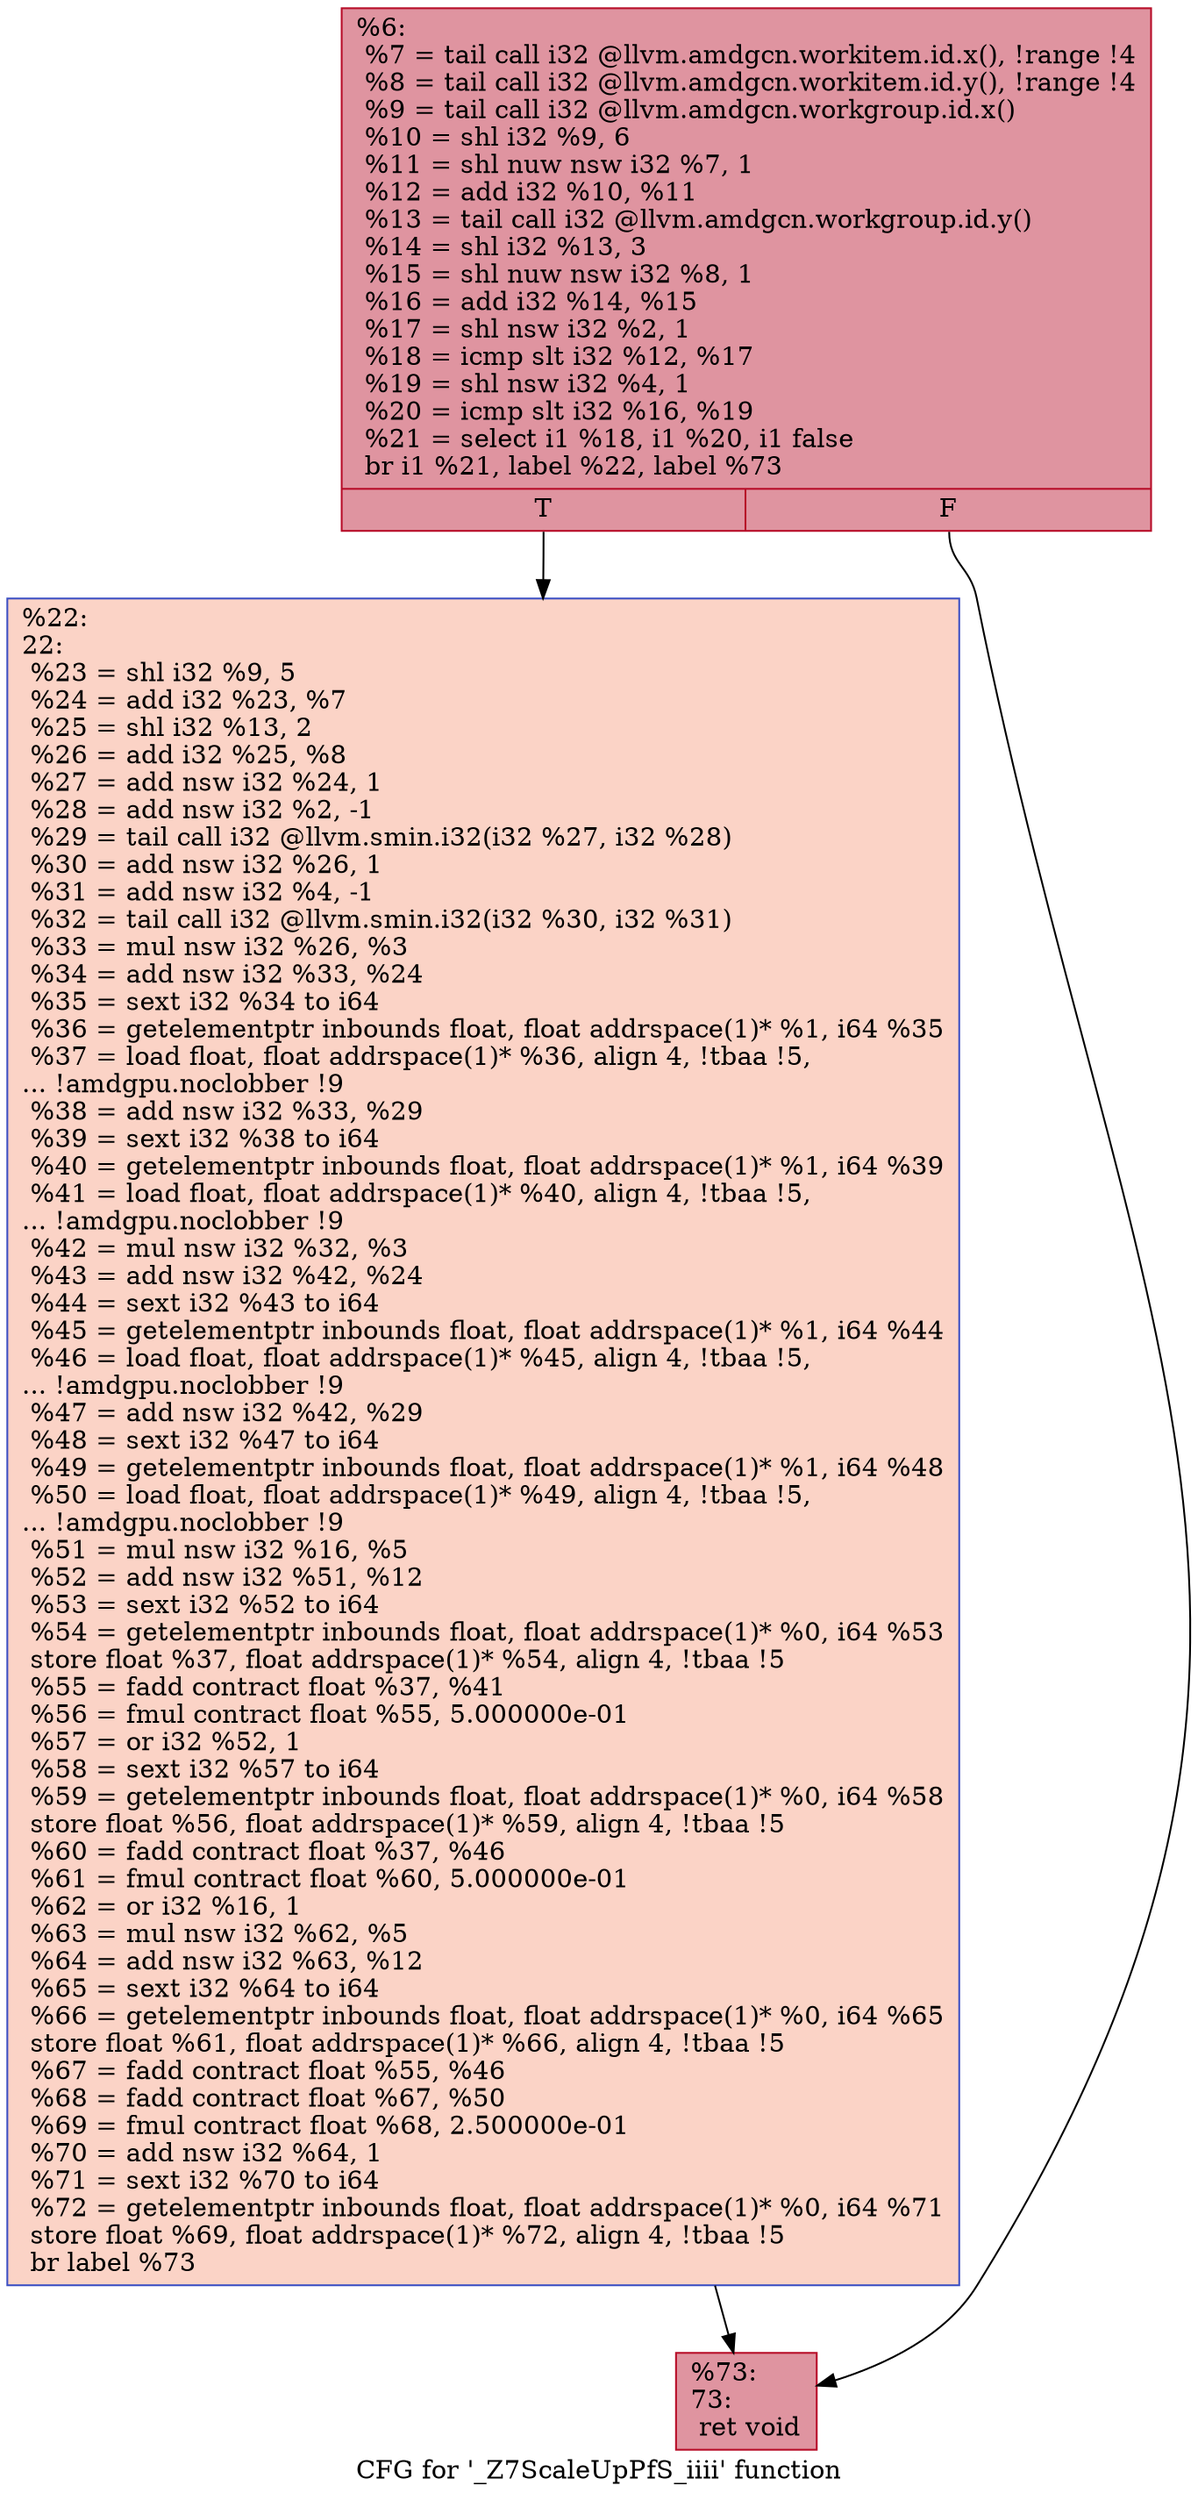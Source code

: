 digraph "CFG for '_Z7ScaleUpPfS_iiii' function" {
	label="CFG for '_Z7ScaleUpPfS_iiii' function";

	Node0x51169f0 [shape=record,color="#b70d28ff", style=filled, fillcolor="#b70d2870",label="{%6:\l  %7 = tail call i32 @llvm.amdgcn.workitem.id.x(), !range !4\l  %8 = tail call i32 @llvm.amdgcn.workitem.id.y(), !range !4\l  %9 = tail call i32 @llvm.amdgcn.workgroup.id.x()\l  %10 = shl i32 %9, 6\l  %11 = shl nuw nsw i32 %7, 1\l  %12 = add i32 %10, %11\l  %13 = tail call i32 @llvm.amdgcn.workgroup.id.y()\l  %14 = shl i32 %13, 3\l  %15 = shl nuw nsw i32 %8, 1\l  %16 = add i32 %14, %15\l  %17 = shl nsw i32 %2, 1\l  %18 = icmp slt i32 %12, %17\l  %19 = shl nsw i32 %4, 1\l  %20 = icmp slt i32 %16, %19\l  %21 = select i1 %18, i1 %20, i1 false\l  br i1 %21, label %22, label %73\l|{<s0>T|<s1>F}}"];
	Node0x51169f0:s0 -> Node0x5119110;
	Node0x51169f0:s1 -> Node0x51191a0;
	Node0x5119110 [shape=record,color="#3d50c3ff", style=filled, fillcolor="#f59c7d70",label="{%22:\l22:                                               \l  %23 = shl i32 %9, 5\l  %24 = add i32 %23, %7\l  %25 = shl i32 %13, 2\l  %26 = add i32 %25, %8\l  %27 = add nsw i32 %24, 1\l  %28 = add nsw i32 %2, -1\l  %29 = tail call i32 @llvm.smin.i32(i32 %27, i32 %28)\l  %30 = add nsw i32 %26, 1\l  %31 = add nsw i32 %4, -1\l  %32 = tail call i32 @llvm.smin.i32(i32 %30, i32 %31)\l  %33 = mul nsw i32 %26, %3\l  %34 = add nsw i32 %33, %24\l  %35 = sext i32 %34 to i64\l  %36 = getelementptr inbounds float, float addrspace(1)* %1, i64 %35\l  %37 = load float, float addrspace(1)* %36, align 4, !tbaa !5,\l... !amdgpu.noclobber !9\l  %38 = add nsw i32 %33, %29\l  %39 = sext i32 %38 to i64\l  %40 = getelementptr inbounds float, float addrspace(1)* %1, i64 %39\l  %41 = load float, float addrspace(1)* %40, align 4, !tbaa !5,\l... !amdgpu.noclobber !9\l  %42 = mul nsw i32 %32, %3\l  %43 = add nsw i32 %42, %24\l  %44 = sext i32 %43 to i64\l  %45 = getelementptr inbounds float, float addrspace(1)* %1, i64 %44\l  %46 = load float, float addrspace(1)* %45, align 4, !tbaa !5,\l... !amdgpu.noclobber !9\l  %47 = add nsw i32 %42, %29\l  %48 = sext i32 %47 to i64\l  %49 = getelementptr inbounds float, float addrspace(1)* %1, i64 %48\l  %50 = load float, float addrspace(1)* %49, align 4, !tbaa !5,\l... !amdgpu.noclobber !9\l  %51 = mul nsw i32 %16, %5\l  %52 = add nsw i32 %51, %12\l  %53 = sext i32 %52 to i64\l  %54 = getelementptr inbounds float, float addrspace(1)* %0, i64 %53\l  store float %37, float addrspace(1)* %54, align 4, !tbaa !5\l  %55 = fadd contract float %37, %41\l  %56 = fmul contract float %55, 5.000000e-01\l  %57 = or i32 %52, 1\l  %58 = sext i32 %57 to i64\l  %59 = getelementptr inbounds float, float addrspace(1)* %0, i64 %58\l  store float %56, float addrspace(1)* %59, align 4, !tbaa !5\l  %60 = fadd contract float %37, %46\l  %61 = fmul contract float %60, 5.000000e-01\l  %62 = or i32 %16, 1\l  %63 = mul nsw i32 %62, %5\l  %64 = add nsw i32 %63, %12\l  %65 = sext i32 %64 to i64\l  %66 = getelementptr inbounds float, float addrspace(1)* %0, i64 %65\l  store float %61, float addrspace(1)* %66, align 4, !tbaa !5\l  %67 = fadd contract float %55, %46\l  %68 = fadd contract float %67, %50\l  %69 = fmul contract float %68, 2.500000e-01\l  %70 = add nsw i32 %64, 1\l  %71 = sext i32 %70 to i64\l  %72 = getelementptr inbounds float, float addrspace(1)* %0, i64 %71\l  store float %69, float addrspace(1)* %72, align 4, !tbaa !5\l  br label %73\l}"];
	Node0x5119110 -> Node0x51191a0;
	Node0x51191a0 [shape=record,color="#b70d28ff", style=filled, fillcolor="#b70d2870",label="{%73:\l73:                                               \l  ret void\l}"];
}
